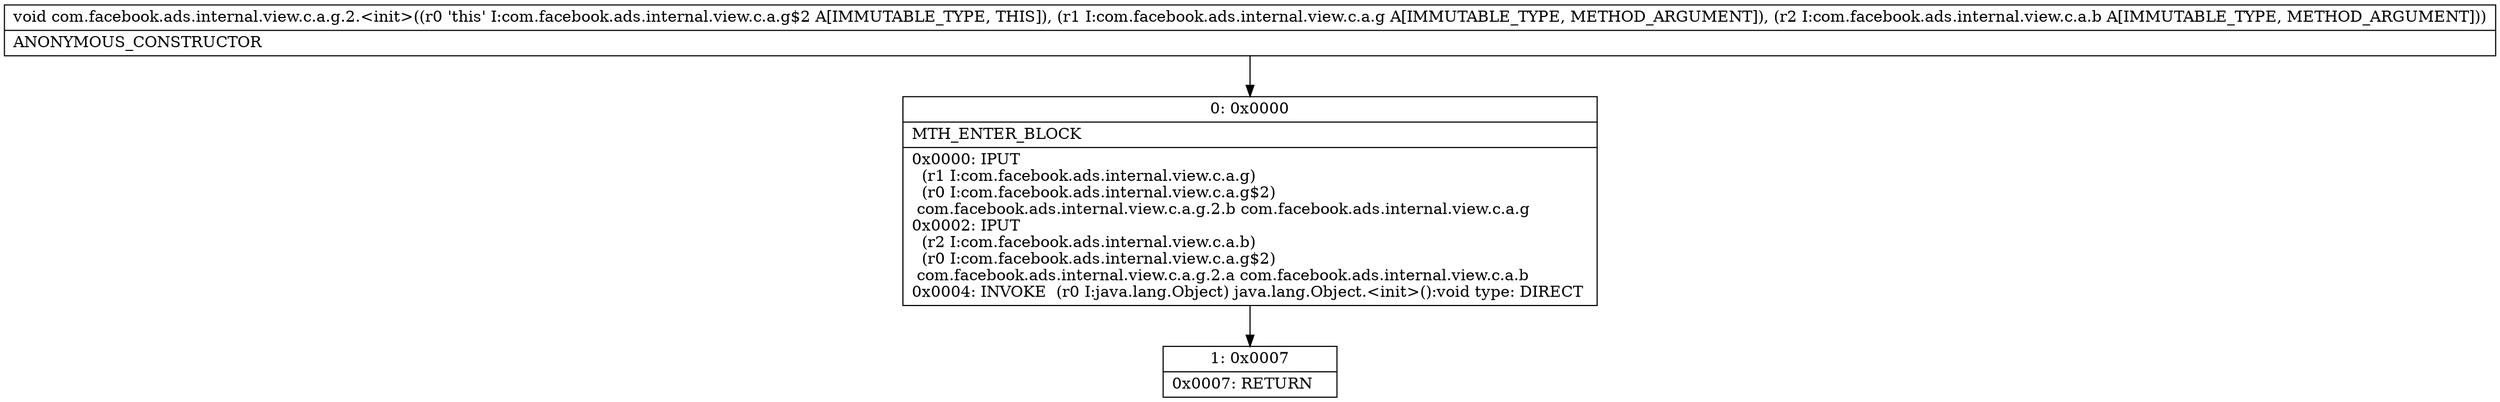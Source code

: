 digraph "CFG forcom.facebook.ads.internal.view.c.a.g.2.\<init\>(Lcom\/facebook\/ads\/internal\/view\/c\/a\/g;Lcom\/facebook\/ads\/internal\/view\/c\/a\/b;)V" {
Node_0 [shape=record,label="{0\:\ 0x0000|MTH_ENTER_BLOCK\l|0x0000: IPUT  \l  (r1 I:com.facebook.ads.internal.view.c.a.g)\l  (r0 I:com.facebook.ads.internal.view.c.a.g$2)\l com.facebook.ads.internal.view.c.a.g.2.b com.facebook.ads.internal.view.c.a.g \l0x0002: IPUT  \l  (r2 I:com.facebook.ads.internal.view.c.a.b)\l  (r0 I:com.facebook.ads.internal.view.c.a.g$2)\l com.facebook.ads.internal.view.c.a.g.2.a com.facebook.ads.internal.view.c.a.b \l0x0004: INVOKE  (r0 I:java.lang.Object) java.lang.Object.\<init\>():void type: DIRECT \l}"];
Node_1 [shape=record,label="{1\:\ 0x0007|0x0007: RETURN   \l}"];
MethodNode[shape=record,label="{void com.facebook.ads.internal.view.c.a.g.2.\<init\>((r0 'this' I:com.facebook.ads.internal.view.c.a.g$2 A[IMMUTABLE_TYPE, THIS]), (r1 I:com.facebook.ads.internal.view.c.a.g A[IMMUTABLE_TYPE, METHOD_ARGUMENT]), (r2 I:com.facebook.ads.internal.view.c.a.b A[IMMUTABLE_TYPE, METHOD_ARGUMENT]))  | ANONYMOUS_CONSTRUCTOR\l}"];
MethodNode -> Node_0;
Node_0 -> Node_1;
}

